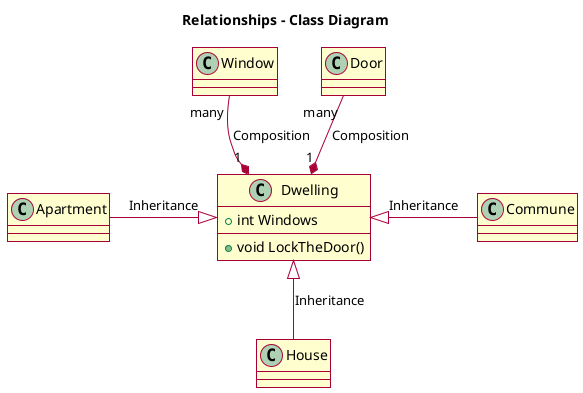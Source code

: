 @startuml Samples

    ' ================================= TWEAKS =================================
    skin rose
    skinparam classFontName Calibri
    skinparam shadowing false
    ' --------------------------------------------------------------------------

    title Relationships - Class Diagram

    class Dwelling
    {
    +int Windows
    +void LockTheDoor()
    }

    class Apartment
    class House
    class Commune
    class Window
    class Door

    Dwelling "1" *-up- "many" Door: Composition
    Dwelling "1" *-up- "many" Window: Composition

    Dwelling <|-left- Apartment: Inheritance
    Dwelling <|-down- House: Inheritance
    Dwelling <|-right- Commune: Inheritance
    
@enduml